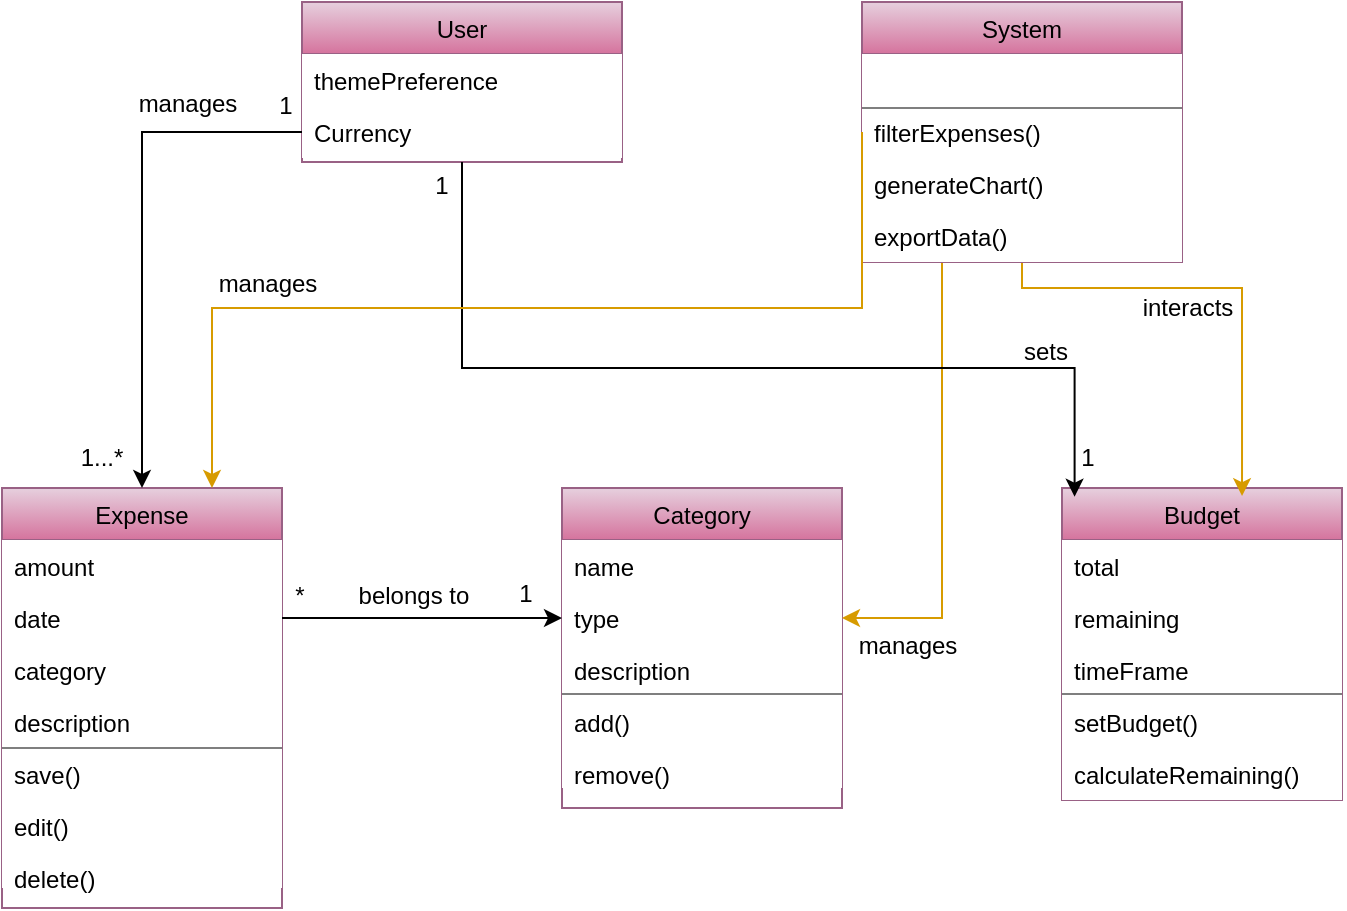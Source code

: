 <mxfile version="26.2.12">
  <diagram id="C5RBs43oDa-KdzZeNtuy" name="Page-1">
    <mxGraphModel dx="1044" dy="527" grid="1" gridSize="10" guides="1" tooltips="1" connect="1" arrows="1" fold="1" page="1" pageScale="1" pageWidth="827" pageHeight="1169" math="0" shadow="0">
      <root>
        <mxCell id="WIyWlLk6GJQsqaUBKTNV-0" />
        <mxCell id="WIyWlLk6GJQsqaUBKTNV-1" parent="WIyWlLk6GJQsqaUBKTNV-0" />
        <mxCell id="zkfFHV4jXpPFQw0GAbJ--6" value="User" style="swimlane;fontStyle=0;align=center;verticalAlign=top;childLayout=stackLayout;horizontal=1;startSize=26;horizontalStack=0;resizeParent=1;resizeLast=0;collapsible=1;marginBottom=0;rounded=0;shadow=0;strokeWidth=1;fillColor=#e6d0de;strokeColor=#996185;gradientColor=#d5739d;" parent="WIyWlLk6GJQsqaUBKTNV-1" vertex="1">
          <mxGeometry x="220" y="27" width="160" height="80" as="geometry">
            <mxRectangle x="130" y="380" width="160" height="26" as="alternateBounds" />
          </mxGeometry>
        </mxCell>
        <mxCell id="zkfFHV4jXpPFQw0GAbJ--7" value="themePreference" style="text;align=left;verticalAlign=top;spacingLeft=4;spacingRight=4;overflow=hidden;rotatable=0;points=[[0,0.5],[1,0.5]];portConstraint=eastwest;fillColor=default;" parent="zkfFHV4jXpPFQw0GAbJ--6" vertex="1">
          <mxGeometry y="26" width="160" height="26" as="geometry" />
        </mxCell>
        <mxCell id="zkfFHV4jXpPFQw0GAbJ--8" value="Currency" style="text;align=left;verticalAlign=top;spacingLeft=4;spacingRight=4;overflow=hidden;rotatable=0;points=[[0,0.5],[1,0.5]];portConstraint=eastwest;rounded=0;shadow=0;html=0;fillColor=default;" parent="zkfFHV4jXpPFQw0GAbJ--6" vertex="1">
          <mxGeometry y="52" width="160" height="26" as="geometry" />
        </mxCell>
        <mxCell id="iJ7j8Sh5PL1v2TPkBJEP-0" value="Expense" style="swimlane;fontStyle=0;align=center;verticalAlign=top;childLayout=stackLayout;horizontal=1;startSize=26;horizontalStack=0;resizeParent=1;resizeLast=0;collapsible=1;marginBottom=0;rounded=0;shadow=0;strokeWidth=1;fillColor=#e6d0de;strokeColor=#996185;gradientColor=#d5739d;" vertex="1" parent="WIyWlLk6GJQsqaUBKTNV-1">
          <mxGeometry x="70" y="270" width="140" height="210" as="geometry">
            <mxRectangle x="130" y="380" width="160" height="26" as="alternateBounds" />
          </mxGeometry>
        </mxCell>
        <mxCell id="iJ7j8Sh5PL1v2TPkBJEP-1" value="amount" style="text;align=left;verticalAlign=top;spacingLeft=4;spacingRight=4;overflow=hidden;rotatable=0;points=[[0,0.5],[1,0.5]];portConstraint=eastwest;fillColor=default;fillStyle=auto;" vertex="1" parent="iJ7j8Sh5PL1v2TPkBJEP-0">
          <mxGeometry y="26" width="140" height="26" as="geometry" />
        </mxCell>
        <mxCell id="iJ7j8Sh5PL1v2TPkBJEP-2" value="date" style="text;align=left;verticalAlign=top;spacingLeft=4;spacingRight=4;overflow=hidden;rotatable=0;points=[[0,0.5],[1,0.5]];portConstraint=eastwest;rounded=0;shadow=0;html=0;fillColor=default;fillStyle=auto;" vertex="1" parent="iJ7j8Sh5PL1v2TPkBJEP-0">
          <mxGeometry y="52" width="140" height="26" as="geometry" />
        </mxCell>
        <mxCell id="iJ7j8Sh5PL1v2TPkBJEP-13" value="category" style="text;align=left;verticalAlign=top;spacingLeft=4;spacingRight=4;overflow=hidden;rotatable=0;points=[[0,0.5],[1,0.5]];portConstraint=eastwest;rounded=0;shadow=0;html=0;fillColor=default;fillStyle=auto;" vertex="1" parent="iJ7j8Sh5PL1v2TPkBJEP-0">
          <mxGeometry y="78" width="140" height="26" as="geometry" />
        </mxCell>
        <mxCell id="iJ7j8Sh5PL1v2TPkBJEP-14" value="description" style="text;align=left;verticalAlign=top;spacingLeft=4;spacingRight=4;overflow=hidden;rotatable=0;points=[[0,0.5],[1,0.5]];portConstraint=eastwest;rounded=0;shadow=0;html=0;fillColor=default;fillStyle=auto;" vertex="1" parent="iJ7j8Sh5PL1v2TPkBJEP-0">
          <mxGeometry y="104" width="140" height="26" as="geometry" />
        </mxCell>
        <mxCell id="iJ7j8Sh5PL1v2TPkBJEP-48" value="save()" style="text;align=left;verticalAlign=top;spacingLeft=4;spacingRight=4;overflow=hidden;rotatable=0;points=[[0,0.5],[1,0.5]];portConstraint=eastwest;rounded=0;shadow=0;html=0;fillColor=default;fillStyle=auto;" vertex="1" parent="iJ7j8Sh5PL1v2TPkBJEP-0">
          <mxGeometry y="130" width="140" height="26" as="geometry" />
        </mxCell>
        <mxCell id="iJ7j8Sh5PL1v2TPkBJEP-49" value="edit()" style="text;align=left;verticalAlign=top;spacingLeft=4;spacingRight=4;overflow=hidden;rotatable=0;points=[[0,0.5],[1,0.5]];portConstraint=eastwest;rounded=0;shadow=0;html=0;fillColor=default;fillStyle=auto;" vertex="1" parent="iJ7j8Sh5PL1v2TPkBJEP-0">
          <mxGeometry y="156" width="140" height="26" as="geometry" />
        </mxCell>
        <mxCell id="iJ7j8Sh5PL1v2TPkBJEP-50" value="delete()" style="text;align=left;verticalAlign=top;spacingLeft=4;spacingRight=4;overflow=hidden;rotatable=0;points=[[0,0.5],[1,0.5]];portConstraint=eastwest;rounded=0;shadow=0;html=0;fillColor=default;fillStyle=auto;" vertex="1" parent="iJ7j8Sh5PL1v2TPkBJEP-0">
          <mxGeometry y="182" width="140" height="18" as="geometry" />
        </mxCell>
        <mxCell id="iJ7j8Sh5PL1v2TPkBJEP-6" value="Category" style="swimlane;fontStyle=0;align=center;verticalAlign=top;childLayout=stackLayout;horizontal=1;startSize=26;horizontalStack=0;resizeParent=1;resizeLast=0;collapsible=1;marginBottom=0;rounded=0;shadow=0;strokeWidth=1;fillColor=#e6d0de;strokeColor=#996185;gradientColor=#d5739d;" vertex="1" parent="WIyWlLk6GJQsqaUBKTNV-1">
          <mxGeometry x="350" y="270" width="140" height="160" as="geometry">
            <mxRectangle x="130" y="380" width="160" height="26" as="alternateBounds" />
          </mxGeometry>
        </mxCell>
        <mxCell id="iJ7j8Sh5PL1v2TPkBJEP-7" value="name" style="text;align=left;verticalAlign=top;spacingLeft=4;spacingRight=4;overflow=hidden;rotatable=0;points=[[0,0.5],[1,0.5]];portConstraint=eastwest;fillColor=default;" vertex="1" parent="iJ7j8Sh5PL1v2TPkBJEP-6">
          <mxGeometry y="26" width="140" height="26" as="geometry" />
        </mxCell>
        <mxCell id="iJ7j8Sh5PL1v2TPkBJEP-8" value="type" style="text;align=left;verticalAlign=top;spacingLeft=4;spacingRight=4;overflow=hidden;rotatable=0;points=[[0,0.5],[1,0.5]];portConstraint=eastwest;rounded=0;shadow=0;html=0;fillColor=default;" vertex="1" parent="iJ7j8Sh5PL1v2TPkBJEP-6">
          <mxGeometry y="52" width="140" height="26" as="geometry" />
        </mxCell>
        <mxCell id="iJ7j8Sh5PL1v2TPkBJEP-12" value="description" style="text;align=left;verticalAlign=top;spacingLeft=4;spacingRight=4;overflow=hidden;rotatable=0;points=[[0,0.5],[1,0.5]];portConstraint=eastwest;rounded=0;shadow=0;html=0;fillColor=default;gradientColor=none;" vertex="1" parent="iJ7j8Sh5PL1v2TPkBJEP-6">
          <mxGeometry y="78" width="140" height="26" as="geometry" />
        </mxCell>
        <mxCell id="iJ7j8Sh5PL1v2TPkBJEP-52" value="add()" style="text;align=left;verticalAlign=top;spacingLeft=4;spacingRight=4;overflow=hidden;rotatable=0;points=[[0,0.5],[1,0.5]];portConstraint=eastwest;rounded=0;shadow=0;html=0;fillColor=default;gradientColor=none;" vertex="1" parent="iJ7j8Sh5PL1v2TPkBJEP-6">
          <mxGeometry y="104" width="140" height="26" as="geometry" />
        </mxCell>
        <mxCell id="iJ7j8Sh5PL1v2TPkBJEP-53" value="remove()" style="text;align=left;verticalAlign=top;spacingLeft=4;spacingRight=4;overflow=hidden;rotatable=0;points=[[0,0.5],[1,0.5]];portConstraint=eastwest;rounded=0;shadow=0;html=0;fillColor=default;gradientColor=none;" vertex="1" parent="iJ7j8Sh5PL1v2TPkBJEP-6">
          <mxGeometry y="130" width="140" height="20" as="geometry" />
        </mxCell>
        <mxCell id="iJ7j8Sh5PL1v2TPkBJEP-15" value="Budget" style="swimlane;fontStyle=0;align=center;verticalAlign=top;childLayout=stackLayout;horizontal=1;startSize=26;horizontalStack=0;resizeParent=1;resizeLast=0;collapsible=1;marginBottom=0;rounded=0;shadow=0;strokeWidth=1;fillColor=#e6d0de;strokeColor=#996185;gradientColor=#d5739d;" vertex="1" parent="WIyWlLk6GJQsqaUBKTNV-1">
          <mxGeometry x="600" y="270" width="140" height="156" as="geometry">
            <mxRectangle x="130" y="380" width="160" height="26" as="alternateBounds" />
          </mxGeometry>
        </mxCell>
        <mxCell id="iJ7j8Sh5PL1v2TPkBJEP-17" value="total" style="text;align=left;verticalAlign=top;spacingLeft=4;spacingRight=4;overflow=hidden;rotatable=0;points=[[0,0.5],[1,0.5]];portConstraint=eastwest;rounded=0;shadow=0;html=0;fillColor=default;" vertex="1" parent="iJ7j8Sh5PL1v2TPkBJEP-15">
          <mxGeometry y="26" width="140" height="26" as="geometry" />
        </mxCell>
        <mxCell id="iJ7j8Sh5PL1v2TPkBJEP-18" value="remaining" style="text;align=left;verticalAlign=top;spacingLeft=4;spacingRight=4;overflow=hidden;rotatable=0;points=[[0,0.5],[1,0.5]];portConstraint=eastwest;rounded=0;shadow=0;html=0;fillColor=default;" vertex="1" parent="iJ7j8Sh5PL1v2TPkBJEP-15">
          <mxGeometry y="52" width="140" height="26" as="geometry" />
        </mxCell>
        <mxCell id="iJ7j8Sh5PL1v2TPkBJEP-22" value="timeFrame" style="text;align=left;verticalAlign=top;spacingLeft=4;spacingRight=4;overflow=hidden;rotatable=0;points=[[0,0.5],[1,0.5]];portConstraint=eastwest;rounded=0;shadow=0;html=0;fillColor=default;" vertex="1" parent="iJ7j8Sh5PL1v2TPkBJEP-15">
          <mxGeometry y="78" width="140" height="26" as="geometry" />
        </mxCell>
        <mxCell id="iJ7j8Sh5PL1v2TPkBJEP-55" value="setBudget()" style="text;align=left;verticalAlign=top;spacingLeft=4;spacingRight=4;overflow=hidden;rotatable=0;points=[[0,0.5],[1,0.5]];portConstraint=eastwest;rounded=0;shadow=0;html=0;fillColor=default;" vertex="1" parent="iJ7j8Sh5PL1v2TPkBJEP-15">
          <mxGeometry y="104" width="140" height="26" as="geometry" />
        </mxCell>
        <mxCell id="iJ7j8Sh5PL1v2TPkBJEP-56" value="calculateRemaining()" style="text;align=left;verticalAlign=top;spacingLeft=4;spacingRight=4;overflow=hidden;rotatable=0;points=[[0,0.5],[1,0.5]];portConstraint=eastwest;rounded=0;shadow=0;html=0;fillColor=default;" vertex="1" parent="iJ7j8Sh5PL1v2TPkBJEP-15">
          <mxGeometry y="130" width="140" height="26" as="geometry" />
        </mxCell>
        <mxCell id="iJ7j8Sh5PL1v2TPkBJEP-23" style="edgeStyle=orthogonalEdgeStyle;rounded=0;orthogonalLoop=1;jettySize=auto;html=1;exitX=0;exitY=0.5;exitDx=0;exitDy=0;entryX=0.5;entryY=0;entryDx=0;entryDy=0;" edge="1" parent="WIyWlLk6GJQsqaUBKTNV-1" source="zkfFHV4jXpPFQw0GAbJ--8" target="iJ7j8Sh5PL1v2TPkBJEP-0">
          <mxGeometry relative="1" as="geometry" />
        </mxCell>
        <mxCell id="iJ7j8Sh5PL1v2TPkBJEP-24" value="1" style="text;html=1;align=center;verticalAlign=middle;whiteSpace=wrap;rounded=0;" vertex="1" parent="WIyWlLk6GJQsqaUBKTNV-1">
          <mxGeometry x="182" y="64" width="60" height="30" as="geometry" />
        </mxCell>
        <mxCell id="iJ7j8Sh5PL1v2TPkBJEP-25" value="1...*" style="text;html=1;align=center;verticalAlign=middle;whiteSpace=wrap;rounded=0;" vertex="1" parent="WIyWlLk6GJQsqaUBKTNV-1">
          <mxGeometry x="90" y="240" width="60" height="30" as="geometry" />
        </mxCell>
        <mxCell id="iJ7j8Sh5PL1v2TPkBJEP-27" value="1" style="text;html=1;align=center;verticalAlign=middle;whiteSpace=wrap;rounded=0;" vertex="1" parent="WIyWlLk6GJQsqaUBKTNV-1">
          <mxGeometry x="260" y="104" width="60" height="30" as="geometry" />
        </mxCell>
        <mxCell id="iJ7j8Sh5PL1v2TPkBJEP-28" value="1" style="text;html=1;align=center;verticalAlign=middle;whiteSpace=wrap;rounded=0;" vertex="1" parent="WIyWlLk6GJQsqaUBKTNV-1">
          <mxGeometry x="583" y="240" width="60" height="30" as="geometry" />
        </mxCell>
        <mxCell id="iJ7j8Sh5PL1v2TPkBJEP-29" style="edgeStyle=orthogonalEdgeStyle;rounded=0;orthogonalLoop=1;jettySize=auto;html=1;exitX=1;exitY=0.5;exitDx=0;exitDy=0;entryX=0;entryY=0.5;entryDx=0;entryDy=0;" edge="1" parent="WIyWlLk6GJQsqaUBKTNV-1" source="iJ7j8Sh5PL1v2TPkBJEP-2" target="iJ7j8Sh5PL1v2TPkBJEP-8">
          <mxGeometry relative="1" as="geometry" />
        </mxCell>
        <mxCell id="iJ7j8Sh5PL1v2TPkBJEP-30" value="*" style="text;html=1;align=center;verticalAlign=middle;whiteSpace=wrap;rounded=0;" vertex="1" parent="WIyWlLk6GJQsqaUBKTNV-1">
          <mxGeometry x="189" y="309" width="60" height="30" as="geometry" />
        </mxCell>
        <mxCell id="iJ7j8Sh5PL1v2TPkBJEP-31" value="1" style="text;html=1;align=center;verticalAlign=middle;whiteSpace=wrap;rounded=0;" vertex="1" parent="WIyWlLk6GJQsqaUBKTNV-1">
          <mxGeometry x="302" y="308" width="60" height="30" as="geometry" />
        </mxCell>
        <mxCell id="iJ7j8Sh5PL1v2TPkBJEP-32" value="manages&lt;span style=&quot;color: rgba(0, 0, 0, 0); font-family: monospace; font-size: 0px; text-align: start; text-wrap-mode: nowrap;&quot;&gt;%3CmxGraphModel%3E%3Croot%3E%3CmxCell%20id%3D%220%22%2F%3E%3CmxCell%20id%3D%221%22%20parent%3D%220%22%2F%3E%3CmxCell%20id%3D%222%22%20value%3D%221...*%22%20style%3D%22text%3Bhtml%3D1%3Balign%3Dcenter%3BverticalAlign%3Dmiddle%3BwhiteSpace%3Dwrap%3Brounded%3D0%3B%22%20vertex%3D%221%22%20parent%3D%221%22%3E%3CmxGeometry%20x%3D%2286%22%20y%3D%22240%22%20width%3D%2260%22%20height%3D%2230%22%20as%3D%22geometry%22%2F%3E%3C%2FmxCell%3E%3C%2Froot%3E%3C%2FmxGraphModel%3E&lt;/span&gt;" style="text;html=1;align=center;verticalAlign=middle;whiteSpace=wrap;rounded=0;" vertex="1" parent="WIyWlLk6GJQsqaUBKTNV-1">
          <mxGeometry x="133" y="63" width="60" height="30" as="geometry" />
        </mxCell>
        <mxCell id="iJ7j8Sh5PL1v2TPkBJEP-33" value="sets" style="text;html=1;align=center;verticalAlign=middle;whiteSpace=wrap;rounded=0;" vertex="1" parent="WIyWlLk6GJQsqaUBKTNV-1">
          <mxGeometry x="562" y="187" width="60" height="30" as="geometry" />
        </mxCell>
        <mxCell id="iJ7j8Sh5PL1v2TPkBJEP-34" value="belongs to" style="text;html=1;align=center;verticalAlign=middle;whiteSpace=wrap;rounded=0;" vertex="1" parent="WIyWlLk6GJQsqaUBKTNV-1">
          <mxGeometry x="246" y="309" width="60" height="30" as="geometry" />
        </mxCell>
        <mxCell id="iJ7j8Sh5PL1v2TPkBJEP-60" style="edgeStyle=orthogonalEdgeStyle;rounded=0;orthogonalLoop=1;jettySize=auto;html=1;exitX=0.5;exitY=1;exitDx=0;exitDy=0;fontFamily=Helvetica;fontSize=12;fontColor=default;fontStyle=0;horizontal=1;entryX=0.643;entryY=0.026;entryDx=0;entryDy=0;entryPerimeter=0;fillColor=#ffcd28;strokeColor=light-dark(#D79B00,#99CCFF);gradientColor=#ffa500;" edge="1" parent="WIyWlLk6GJQsqaUBKTNV-1" source="iJ7j8Sh5PL1v2TPkBJEP-36" target="iJ7j8Sh5PL1v2TPkBJEP-15">
          <mxGeometry relative="1" as="geometry">
            <mxPoint x="690" y="260" as="targetPoint" />
            <Array as="points">
              <mxPoint x="580" y="170" />
              <mxPoint x="690" y="170" />
            </Array>
          </mxGeometry>
        </mxCell>
        <mxCell id="iJ7j8Sh5PL1v2TPkBJEP-62" style="edgeStyle=orthogonalEdgeStyle;rounded=0;orthogonalLoop=1;jettySize=auto;html=1;exitX=0.25;exitY=1;exitDx=0;exitDy=0;entryX=1;entryY=0.5;entryDx=0;entryDy=0;fontFamily=Helvetica;fontSize=12;fontColor=default;fontStyle=0;horizontal=1;fillColor=#ffcd28;strokeColor=light-dark(#D79B00,#99CCFF);gradientColor=#ffa500;" edge="1" parent="WIyWlLk6GJQsqaUBKTNV-1" source="iJ7j8Sh5PL1v2TPkBJEP-36" target="iJ7j8Sh5PL1v2TPkBJEP-8">
          <mxGeometry relative="1" as="geometry" />
        </mxCell>
        <mxCell id="iJ7j8Sh5PL1v2TPkBJEP-36" value="System" style="swimlane;fontStyle=0;align=center;verticalAlign=top;childLayout=stackLayout;horizontal=1;startSize=26;horizontalStack=0;resizeParent=1;resizeLast=0;collapsible=1;marginBottom=0;rounded=0;shadow=0;strokeWidth=1;fillColor=#e6d0de;strokeColor=#996185;gradientColor=#d5739d;" vertex="1" parent="WIyWlLk6GJQsqaUBKTNV-1">
          <mxGeometry x="500" y="27" width="160" height="130" as="geometry">
            <mxRectangle x="130" y="380" width="160" height="26" as="alternateBounds" />
          </mxGeometry>
        </mxCell>
        <mxCell id="iJ7j8Sh5PL1v2TPkBJEP-37" value="" style="text;align=left;verticalAlign=top;spacingLeft=4;spacingRight=4;overflow=hidden;rotatable=0;points=[[0,0.5],[1,0.5]];portConstraint=eastwest;fillColor=default;" vertex="1" parent="iJ7j8Sh5PL1v2TPkBJEP-36">
          <mxGeometry y="26" width="160" height="26" as="geometry" />
        </mxCell>
        <mxCell id="iJ7j8Sh5PL1v2TPkBJEP-38" value="filterExpenses()" style="text;align=left;verticalAlign=top;spacingLeft=4;spacingRight=4;overflow=hidden;rotatable=0;points=[[0,0.5],[1,0.5]];portConstraint=eastwest;rounded=0;shadow=0;html=0;fillColor=default;" vertex="1" parent="iJ7j8Sh5PL1v2TPkBJEP-36">
          <mxGeometry y="52" width="160" height="26" as="geometry" />
        </mxCell>
        <mxCell id="iJ7j8Sh5PL1v2TPkBJEP-46" value="generateChart()" style="text;align=left;verticalAlign=top;spacingLeft=4;spacingRight=4;overflow=hidden;rotatable=0;points=[[0,0.5],[1,0.5]];portConstraint=eastwest;rounded=0;shadow=0;html=0;fillColor=default;" vertex="1" parent="iJ7j8Sh5PL1v2TPkBJEP-36">
          <mxGeometry y="78" width="160" height="26" as="geometry" />
        </mxCell>
        <mxCell id="iJ7j8Sh5PL1v2TPkBJEP-47" value="exportData()" style="text;align=left;verticalAlign=top;spacingLeft=4;spacingRight=4;overflow=hidden;rotatable=0;points=[[0,0.5],[1,0.5]];portConstraint=eastwest;rounded=0;shadow=0;html=0;fillColor=default;" vertex="1" parent="iJ7j8Sh5PL1v2TPkBJEP-36">
          <mxGeometry y="104" width="160" height="26" as="geometry" />
        </mxCell>
        <mxCell id="iJ7j8Sh5PL1v2TPkBJEP-41" style="edgeStyle=orthogonalEdgeStyle;rounded=0;orthogonalLoop=1;jettySize=auto;html=1;exitX=0.5;exitY=1;exitDx=0;exitDy=0;entryX=0.045;entryY=0.028;entryDx=0;entryDy=0;entryPerimeter=0;" edge="1" parent="WIyWlLk6GJQsqaUBKTNV-1" source="zkfFHV4jXpPFQw0GAbJ--6" target="iJ7j8Sh5PL1v2TPkBJEP-15">
          <mxGeometry relative="1" as="geometry">
            <Array as="points">
              <mxPoint x="300" y="210" />
              <mxPoint x="606" y="210" />
            </Array>
          </mxGeometry>
        </mxCell>
        <mxCell id="iJ7j8Sh5PL1v2TPkBJEP-42" value="" style="endArrow=none;html=1;rounded=0;opacity=50;" edge="1" parent="WIyWlLk6GJQsqaUBKTNV-1">
          <mxGeometry width="50" height="50" relative="1" as="geometry">
            <mxPoint x="500" y="80" as="sourcePoint" />
            <mxPoint x="660" y="80" as="targetPoint" />
          </mxGeometry>
        </mxCell>
        <mxCell id="iJ7j8Sh5PL1v2TPkBJEP-51" value="" style="endArrow=none;html=1;rounded=0;opacity=50;" edge="1" parent="WIyWlLk6GJQsqaUBKTNV-1">
          <mxGeometry width="50" height="50" relative="1" as="geometry">
            <mxPoint x="70" y="400" as="sourcePoint" />
            <mxPoint x="210" y="400" as="targetPoint" />
          </mxGeometry>
        </mxCell>
        <mxCell id="iJ7j8Sh5PL1v2TPkBJEP-54" value="" style="endArrow=none;html=1;rounded=0;opacity=50;" edge="1" parent="WIyWlLk6GJQsqaUBKTNV-1">
          <mxGeometry width="50" height="50" relative="1" as="geometry">
            <mxPoint x="350" y="373" as="sourcePoint" />
            <mxPoint x="490" y="373" as="targetPoint" />
          </mxGeometry>
        </mxCell>
        <mxCell id="iJ7j8Sh5PL1v2TPkBJEP-57" value="" style="endArrow=none;html=1;rounded=0;opacity=50;" edge="1" parent="WIyWlLk6GJQsqaUBKTNV-1">
          <mxGeometry width="50" height="50" relative="1" as="geometry">
            <mxPoint x="600" y="373" as="sourcePoint" />
            <mxPoint x="740" y="373" as="targetPoint" />
          </mxGeometry>
        </mxCell>
        <mxCell id="iJ7j8Sh5PL1v2TPkBJEP-58" style="edgeStyle=orthogonalEdgeStyle;rounded=0;orthogonalLoop=1;jettySize=auto;html=1;exitX=0;exitY=0.5;exitDx=0;exitDy=0;entryX=0.75;entryY=0;entryDx=0;entryDy=0;fontFamily=Helvetica;fontSize=12;fontColor=default;fontStyle=0;horizontal=1;fillColor=#ffcd28;strokeColor=light-dark(#D79B00,#99CCFF);gradientColor=#ffa500;" edge="1" parent="WIyWlLk6GJQsqaUBKTNV-1" source="iJ7j8Sh5PL1v2TPkBJEP-38" target="iJ7j8Sh5PL1v2TPkBJEP-0">
          <mxGeometry relative="1" as="geometry">
            <Array as="points">
              <mxPoint x="500" y="180" />
              <mxPoint x="175" y="180" />
            </Array>
          </mxGeometry>
        </mxCell>
        <mxCell id="iJ7j8Sh5PL1v2TPkBJEP-59" value="manages&lt;span style=&quot;color: rgba(0, 0, 0, 0); font-family: monospace; font-size: 0px; text-align: start; text-wrap-mode: nowrap;&quot;&gt;%3CmxGraphModel%3E%3Croot%3E%3CmxCell%20id%3D%220%22%2F%3E%3CmxCell%20id%3D%221%22%20parent%3D%220%22%2F%3E%3CmxCell%20id%3D%222%22%20value%3D%221...*%22%20style%3D%22text%3Bhtml%3D1%3Balign%3Dcenter%3BverticalAlign%3Dmiddle%3BwhiteSpace%3Dwrap%3Brounded%3D0%3B%22%20vertex%3D%221%22%20parent%3D%221%22%3E%3CmxGeometry%20x%3D%2286%22%20y%3D%22240%22%20width%3D%2260%22%20height%3D%2230%22%20as%3D%22geometry%22%2F%3E%3C%2FmxCell%3E%3C%2Froot%3E%3C%2FmxGraphModel%3E&lt;/span&gt;" style="text;html=1;align=center;verticalAlign=middle;whiteSpace=wrap;rounded=0;" vertex="1" parent="WIyWlLk6GJQsqaUBKTNV-1">
          <mxGeometry x="173" y="153" width="60" height="30" as="geometry" />
        </mxCell>
        <mxCell id="iJ7j8Sh5PL1v2TPkBJEP-61" value="interacts" style="text;html=1;align=center;verticalAlign=middle;whiteSpace=wrap;rounded=0;" vertex="1" parent="WIyWlLk6GJQsqaUBKTNV-1">
          <mxGeometry x="633" y="165" width="60" height="30" as="geometry" />
        </mxCell>
        <mxCell id="iJ7j8Sh5PL1v2TPkBJEP-63" value="manages" style="text;html=1;align=center;verticalAlign=middle;whiteSpace=wrap;rounded=0;" vertex="1" parent="WIyWlLk6GJQsqaUBKTNV-1">
          <mxGeometry x="493" y="334" width="60" height="30" as="geometry" />
        </mxCell>
      </root>
    </mxGraphModel>
  </diagram>
</mxfile>
